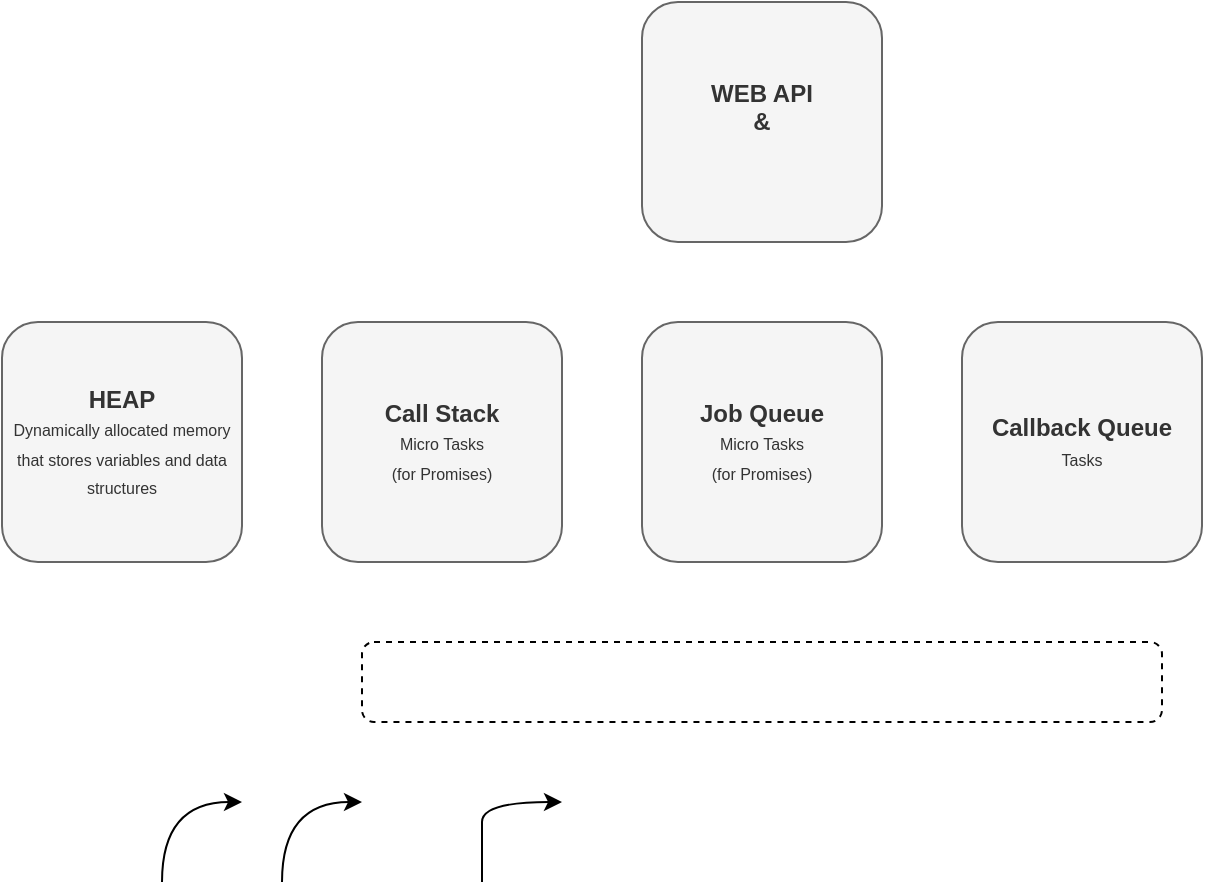 <mxfile version="21.3.6" type="github">
  <diagram name="Page-1" id="3G1EZCsPa_Am8cwKu3Vh">
    <mxGraphModel dx="986" dy="927" grid="1" gridSize="10" guides="1" tooltips="1" connect="1" arrows="1" fold="1" page="1" pageScale="1" pageWidth="827" pageHeight="1169" math="0" shadow="0">
      <root>
        <mxCell id="0" />
        <mxCell id="1" parent="0" />
        <mxCell id="Wj_xxbjdGeCXi83SOpZb-6" value="&lt;font style=&quot;&quot;&gt;&lt;b style=&quot;&quot;&gt;&lt;font style=&quot;font-size: 12px;&quot;&gt;Job Queue&lt;/font&gt;&lt;/b&gt;&lt;br&gt;&lt;span style=&quot;font-size: 8px;&quot;&gt;Micro Tasks&lt;/span&gt;&lt;br&gt;&lt;span style=&quot;font-size: 8px;&quot;&gt;(for Promises)&lt;/span&gt;&lt;/font&gt;" style="rounded=1;whiteSpace=wrap;html=1;fillColor=#f5f5f5;strokeColor=#666666;fontColor=#333333;flipH=0;" parent="1" vertex="1">
          <mxGeometry x="400" y="240" width="120" height="120" as="geometry" />
        </mxCell>
        <mxCell id="Wj_xxbjdGeCXi83SOpZb-7" value="&lt;font style=&quot;&quot;&gt;&lt;b style=&quot;border-color: var(--border-color);&quot;&gt;&lt;font style=&quot;font-size: 12px;&quot;&gt;Callback Queue&lt;/font&gt;&lt;/b&gt;&lt;br style=&quot;border-color: var(--border-color);&quot;&gt;&lt;span style=&quot;font-size: 8px;&quot;&gt;Tasks&lt;/span&gt;&lt;/font&gt;" style="rounded=1;whiteSpace=wrap;html=1;fillColor=#f5f5f5;strokeColor=#666666;fontColor=#333333;flipH=0;" parent="1" vertex="1">
          <mxGeometry x="560" y="240" width="120" height="120" as="geometry" />
        </mxCell>
        <mxCell id="Wj_xxbjdGeCXi83SOpZb-8" value="&lt;b style=&quot;&quot;&gt;WEB API&lt;br&gt;&amp;amp;&lt;br&gt;&lt;br&gt;&lt;/b&gt;" style="rounded=1;whiteSpace=wrap;html=1;fillColor=#f5f5f5;strokeColor=#666666;fontColor=#333333;" parent="1" vertex="1">
          <mxGeometry x="400" y="80" width="120" height="120" as="geometry" />
        </mxCell>
        <mxCell id="Wj_xxbjdGeCXi83SOpZb-11" value="" style="rounded=1;whiteSpace=wrap;html=1;fillColor=none;shadow=0;glass=0;dashed=1;" parent="1" vertex="1">
          <mxGeometry x="260" y="400" width="400" height="40" as="geometry" />
        </mxCell>
        <mxCell id="6lAv1c8NnzgParNPCUwg-2" value="&lt;font style=&quot;&quot;&gt;&lt;b style=&quot;border-color: var(--border-color);&quot;&gt;&lt;font style=&quot;font-size: 12px;&quot;&gt;Call Stack&lt;/font&gt;&lt;/b&gt;&lt;br style=&quot;border-color: var(--border-color);&quot;&gt;&lt;span style=&quot;font-size: 8px;&quot;&gt;Micro Tasks&lt;/span&gt;&lt;br style=&quot;border-color: var(--border-color);&quot;&gt;&lt;span style=&quot;font-size: 8px;&quot;&gt;(for Promises)&lt;/span&gt;&lt;/font&gt;" style="rounded=1;whiteSpace=wrap;html=1;fillColor=#f5f5f5;strokeColor=#666666;fontColor=#333333;flipH=0;" vertex="1" parent="1">
          <mxGeometry x="240" y="240" width="120" height="120" as="geometry" />
        </mxCell>
        <mxCell id="6lAv1c8NnzgParNPCUwg-3" value="&lt;font style=&quot;&quot;&gt;&lt;b style=&quot;border-color: var(--border-color);&quot;&gt;&lt;font style=&quot;font-size: 12px;&quot;&gt;HEAP&lt;/font&gt;&lt;/b&gt;&lt;br style=&quot;border-color: var(--border-color);&quot;&gt;&lt;span style=&quot;font-size: 8px;&quot;&gt;Dynamically allocated memory that stores variables and data structures&lt;/span&gt;&lt;/font&gt;" style="rounded=1;whiteSpace=wrap;html=1;fillColor=#f5f5f5;strokeColor=#666666;fontColor=#333333;flipH=0;" vertex="1" parent="1">
          <mxGeometry x="80" y="240" width="120" height="120" as="geometry" />
        </mxCell>
        <mxCell id="6lAv1c8NnzgParNPCUwg-13" value="" style="endArrow=classic;html=1;curved=1;endFill=1;" edge="1" parent="1">
          <mxGeometry width="50" height="50" relative="1" as="geometry">
            <mxPoint x="320" y="520" as="sourcePoint" />
            <mxPoint x="360" y="480" as="targetPoint" />
            <Array as="points">
              <mxPoint x="320" y="500" />
              <mxPoint x="320" y="480" />
            </Array>
          </mxGeometry>
        </mxCell>
        <mxCell id="6lAv1c8NnzgParNPCUwg-15" value="" style="endArrow=classic;html=1;curved=1;" edge="1" parent="1">
          <mxGeometry width="50" height="50" relative="1" as="geometry">
            <mxPoint x="160" y="520" as="sourcePoint" />
            <mxPoint x="200" y="480" as="targetPoint" />
            <Array as="points">
              <mxPoint x="160" y="480" />
            </Array>
          </mxGeometry>
        </mxCell>
        <mxCell id="6lAv1c8NnzgParNPCUwg-16" value="" style="endArrow=classic;html=1;curved=1;" edge="1" parent="1">
          <mxGeometry width="50" height="50" relative="1" as="geometry">
            <mxPoint x="220" y="520" as="sourcePoint" />
            <mxPoint x="260" y="480" as="targetPoint" />
            <Array as="points">
              <mxPoint x="220" y="480" />
            </Array>
          </mxGeometry>
        </mxCell>
      </root>
    </mxGraphModel>
  </diagram>
</mxfile>
